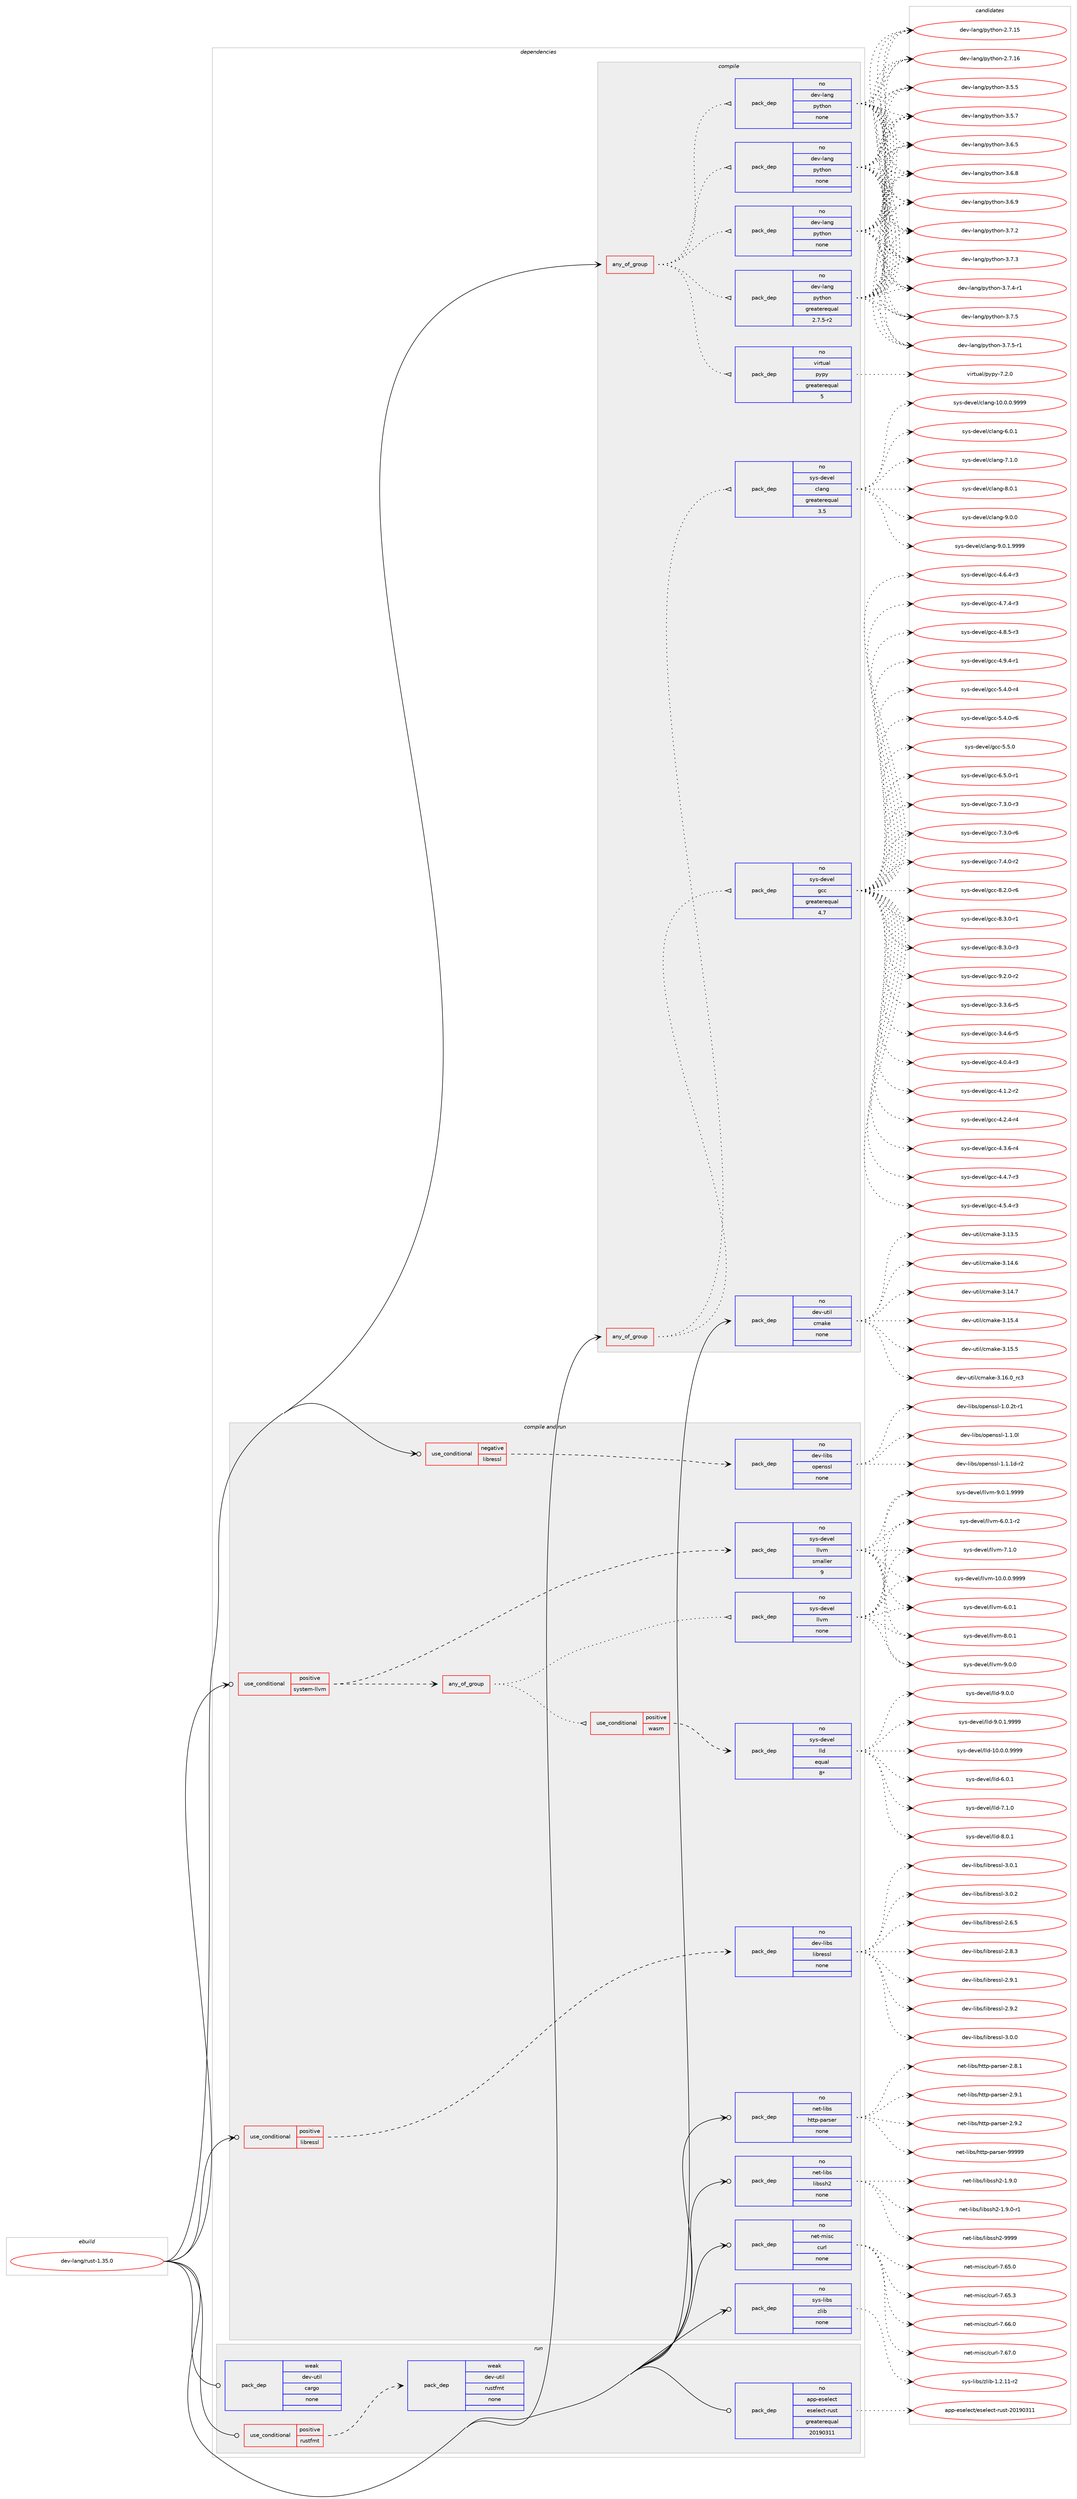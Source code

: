 digraph prolog {

# *************
# Graph options
# *************

newrank=true;
concentrate=true;
compound=true;
graph [rankdir=LR,fontname=Helvetica,fontsize=10,ranksep=1.5];#, ranksep=2.5, nodesep=0.2];
edge  [arrowhead=vee];
node  [fontname=Helvetica,fontsize=10];

# **********
# The ebuild
# **********

subgraph cluster_leftcol {
color=gray;
rank=same;
label=<<i>ebuild</i>>;
id [label="dev-lang/rust-1.35.0", color=red, width=4, href="../dev-lang/rust-1.35.0.svg"];
}

# ****************
# The dependencies
# ****************

subgraph cluster_midcol {
color=gray;
label=<<i>dependencies</i>>;
subgraph cluster_compile {
fillcolor="#eeeeee";
style=filled;
label=<<i>compile</i>>;
subgraph any10946 {
dependency561264 [label=<<TABLE BORDER="0" CELLBORDER="1" CELLSPACING="0" CELLPADDING="4"><TR><TD CELLPADDING="10">any_of_group</TD></TR></TABLE>>, shape=none, color=red];subgraph pack419192 {
dependency561265 [label=<<TABLE BORDER="0" CELLBORDER="1" CELLSPACING="0" CELLPADDING="4" WIDTH="220"><TR><TD ROWSPAN="6" CELLPADDING="30">pack_dep</TD></TR><TR><TD WIDTH="110">no</TD></TR><TR><TD>dev-lang</TD></TR><TR><TD>python</TD></TR><TR><TD>none</TD></TR><TR><TD></TD></TR></TABLE>>, shape=none, color=blue];
}
dependency561264:e -> dependency561265:w [weight=20,style="dotted",arrowhead="oinv"];
subgraph pack419193 {
dependency561266 [label=<<TABLE BORDER="0" CELLBORDER="1" CELLSPACING="0" CELLPADDING="4" WIDTH="220"><TR><TD ROWSPAN="6" CELLPADDING="30">pack_dep</TD></TR><TR><TD WIDTH="110">no</TD></TR><TR><TD>dev-lang</TD></TR><TR><TD>python</TD></TR><TR><TD>none</TD></TR><TR><TD></TD></TR></TABLE>>, shape=none, color=blue];
}
dependency561264:e -> dependency561266:w [weight=20,style="dotted",arrowhead="oinv"];
subgraph pack419194 {
dependency561267 [label=<<TABLE BORDER="0" CELLBORDER="1" CELLSPACING="0" CELLPADDING="4" WIDTH="220"><TR><TD ROWSPAN="6" CELLPADDING="30">pack_dep</TD></TR><TR><TD WIDTH="110">no</TD></TR><TR><TD>dev-lang</TD></TR><TR><TD>python</TD></TR><TR><TD>none</TD></TR><TR><TD></TD></TR></TABLE>>, shape=none, color=blue];
}
dependency561264:e -> dependency561267:w [weight=20,style="dotted",arrowhead="oinv"];
subgraph pack419195 {
dependency561268 [label=<<TABLE BORDER="0" CELLBORDER="1" CELLSPACING="0" CELLPADDING="4" WIDTH="220"><TR><TD ROWSPAN="6" CELLPADDING="30">pack_dep</TD></TR><TR><TD WIDTH="110">no</TD></TR><TR><TD>dev-lang</TD></TR><TR><TD>python</TD></TR><TR><TD>greaterequal</TD></TR><TR><TD>2.7.5-r2</TD></TR></TABLE>>, shape=none, color=blue];
}
dependency561264:e -> dependency561268:w [weight=20,style="dotted",arrowhead="oinv"];
subgraph pack419196 {
dependency561269 [label=<<TABLE BORDER="0" CELLBORDER="1" CELLSPACING="0" CELLPADDING="4" WIDTH="220"><TR><TD ROWSPAN="6" CELLPADDING="30">pack_dep</TD></TR><TR><TD WIDTH="110">no</TD></TR><TR><TD>virtual</TD></TR><TR><TD>pypy</TD></TR><TR><TD>greaterequal</TD></TR><TR><TD>5</TD></TR></TABLE>>, shape=none, color=blue];
}
dependency561264:e -> dependency561269:w [weight=20,style="dotted",arrowhead="oinv"];
}
id:e -> dependency561264:w [weight=20,style="solid",arrowhead="vee"];
subgraph any10947 {
dependency561270 [label=<<TABLE BORDER="0" CELLBORDER="1" CELLSPACING="0" CELLPADDING="4"><TR><TD CELLPADDING="10">any_of_group</TD></TR></TABLE>>, shape=none, color=red];subgraph pack419197 {
dependency561271 [label=<<TABLE BORDER="0" CELLBORDER="1" CELLSPACING="0" CELLPADDING="4" WIDTH="220"><TR><TD ROWSPAN="6" CELLPADDING="30">pack_dep</TD></TR><TR><TD WIDTH="110">no</TD></TR><TR><TD>sys-devel</TD></TR><TR><TD>gcc</TD></TR><TR><TD>greaterequal</TD></TR><TR><TD>4.7</TD></TR></TABLE>>, shape=none, color=blue];
}
dependency561270:e -> dependency561271:w [weight=20,style="dotted",arrowhead="oinv"];
subgraph pack419198 {
dependency561272 [label=<<TABLE BORDER="0" CELLBORDER="1" CELLSPACING="0" CELLPADDING="4" WIDTH="220"><TR><TD ROWSPAN="6" CELLPADDING="30">pack_dep</TD></TR><TR><TD WIDTH="110">no</TD></TR><TR><TD>sys-devel</TD></TR><TR><TD>clang</TD></TR><TR><TD>greaterequal</TD></TR><TR><TD>3.5</TD></TR></TABLE>>, shape=none, color=blue];
}
dependency561270:e -> dependency561272:w [weight=20,style="dotted",arrowhead="oinv"];
}
id:e -> dependency561270:w [weight=20,style="solid",arrowhead="vee"];
subgraph pack419199 {
dependency561273 [label=<<TABLE BORDER="0" CELLBORDER="1" CELLSPACING="0" CELLPADDING="4" WIDTH="220"><TR><TD ROWSPAN="6" CELLPADDING="30">pack_dep</TD></TR><TR><TD WIDTH="110">no</TD></TR><TR><TD>dev-util</TD></TR><TR><TD>cmake</TD></TR><TR><TD>none</TD></TR><TR><TD></TD></TR></TABLE>>, shape=none, color=blue];
}
id:e -> dependency561273:w [weight=20,style="solid",arrowhead="vee"];
}
subgraph cluster_compileandrun {
fillcolor="#eeeeee";
style=filled;
label=<<i>compile and run</i>>;
subgraph cond130769 {
dependency561274 [label=<<TABLE BORDER="0" CELLBORDER="1" CELLSPACING="0" CELLPADDING="4"><TR><TD ROWSPAN="3" CELLPADDING="10">use_conditional</TD></TR><TR><TD>negative</TD></TR><TR><TD>libressl</TD></TR></TABLE>>, shape=none, color=red];
subgraph pack419200 {
dependency561275 [label=<<TABLE BORDER="0" CELLBORDER="1" CELLSPACING="0" CELLPADDING="4" WIDTH="220"><TR><TD ROWSPAN="6" CELLPADDING="30">pack_dep</TD></TR><TR><TD WIDTH="110">no</TD></TR><TR><TD>dev-libs</TD></TR><TR><TD>openssl</TD></TR><TR><TD>none</TD></TR><TR><TD></TD></TR></TABLE>>, shape=none, color=blue];
}
dependency561274:e -> dependency561275:w [weight=20,style="dashed",arrowhead="vee"];
}
id:e -> dependency561274:w [weight=20,style="solid",arrowhead="odotvee"];
subgraph cond130770 {
dependency561276 [label=<<TABLE BORDER="0" CELLBORDER="1" CELLSPACING="0" CELLPADDING="4"><TR><TD ROWSPAN="3" CELLPADDING="10">use_conditional</TD></TR><TR><TD>positive</TD></TR><TR><TD>libressl</TD></TR></TABLE>>, shape=none, color=red];
subgraph pack419201 {
dependency561277 [label=<<TABLE BORDER="0" CELLBORDER="1" CELLSPACING="0" CELLPADDING="4" WIDTH="220"><TR><TD ROWSPAN="6" CELLPADDING="30">pack_dep</TD></TR><TR><TD WIDTH="110">no</TD></TR><TR><TD>dev-libs</TD></TR><TR><TD>libressl</TD></TR><TR><TD>none</TD></TR><TR><TD></TD></TR></TABLE>>, shape=none, color=blue];
}
dependency561276:e -> dependency561277:w [weight=20,style="dashed",arrowhead="vee"];
}
id:e -> dependency561276:w [weight=20,style="solid",arrowhead="odotvee"];
subgraph cond130771 {
dependency561278 [label=<<TABLE BORDER="0" CELLBORDER="1" CELLSPACING="0" CELLPADDING="4"><TR><TD ROWSPAN="3" CELLPADDING="10">use_conditional</TD></TR><TR><TD>positive</TD></TR><TR><TD>system-llvm</TD></TR></TABLE>>, shape=none, color=red];
subgraph any10948 {
dependency561279 [label=<<TABLE BORDER="0" CELLBORDER="1" CELLSPACING="0" CELLPADDING="4"><TR><TD CELLPADDING="10">any_of_group</TD></TR></TABLE>>, shape=none, color=red];subgraph pack419202 {
dependency561280 [label=<<TABLE BORDER="0" CELLBORDER="1" CELLSPACING="0" CELLPADDING="4" WIDTH="220"><TR><TD ROWSPAN="6" CELLPADDING="30">pack_dep</TD></TR><TR><TD WIDTH="110">no</TD></TR><TR><TD>sys-devel</TD></TR><TR><TD>llvm</TD></TR><TR><TD>none</TD></TR><TR><TD></TD></TR></TABLE>>, shape=none, color=blue];
}
dependency561279:e -> dependency561280:w [weight=20,style="dotted",arrowhead="oinv"];
subgraph cond130772 {
dependency561281 [label=<<TABLE BORDER="0" CELLBORDER="1" CELLSPACING="0" CELLPADDING="4"><TR><TD ROWSPAN="3" CELLPADDING="10">use_conditional</TD></TR><TR><TD>positive</TD></TR><TR><TD>wasm</TD></TR></TABLE>>, shape=none, color=red];
subgraph pack419203 {
dependency561282 [label=<<TABLE BORDER="0" CELLBORDER="1" CELLSPACING="0" CELLPADDING="4" WIDTH="220"><TR><TD ROWSPAN="6" CELLPADDING="30">pack_dep</TD></TR><TR><TD WIDTH="110">no</TD></TR><TR><TD>sys-devel</TD></TR><TR><TD>lld</TD></TR><TR><TD>equal</TD></TR><TR><TD>8*</TD></TR></TABLE>>, shape=none, color=blue];
}
dependency561281:e -> dependency561282:w [weight=20,style="dashed",arrowhead="vee"];
}
dependency561279:e -> dependency561281:w [weight=20,style="dotted",arrowhead="oinv"];
}
dependency561278:e -> dependency561279:w [weight=20,style="dashed",arrowhead="vee"];
subgraph pack419204 {
dependency561283 [label=<<TABLE BORDER="0" CELLBORDER="1" CELLSPACING="0" CELLPADDING="4" WIDTH="220"><TR><TD ROWSPAN="6" CELLPADDING="30">pack_dep</TD></TR><TR><TD WIDTH="110">no</TD></TR><TR><TD>sys-devel</TD></TR><TR><TD>llvm</TD></TR><TR><TD>smaller</TD></TR><TR><TD>9</TD></TR></TABLE>>, shape=none, color=blue];
}
dependency561278:e -> dependency561283:w [weight=20,style="dashed",arrowhead="vee"];
}
id:e -> dependency561278:w [weight=20,style="solid",arrowhead="odotvee"];
subgraph pack419205 {
dependency561284 [label=<<TABLE BORDER="0" CELLBORDER="1" CELLSPACING="0" CELLPADDING="4" WIDTH="220"><TR><TD ROWSPAN="6" CELLPADDING="30">pack_dep</TD></TR><TR><TD WIDTH="110">no</TD></TR><TR><TD>net-libs</TD></TR><TR><TD>http-parser</TD></TR><TR><TD>none</TD></TR><TR><TD></TD></TR></TABLE>>, shape=none, color=blue];
}
id:e -> dependency561284:w [weight=20,style="solid",arrowhead="odotvee"];
subgraph pack419206 {
dependency561285 [label=<<TABLE BORDER="0" CELLBORDER="1" CELLSPACING="0" CELLPADDING="4" WIDTH="220"><TR><TD ROWSPAN="6" CELLPADDING="30">pack_dep</TD></TR><TR><TD WIDTH="110">no</TD></TR><TR><TD>net-libs</TD></TR><TR><TD>libssh2</TD></TR><TR><TD>none</TD></TR><TR><TD></TD></TR></TABLE>>, shape=none, color=blue];
}
id:e -> dependency561285:w [weight=20,style="solid",arrowhead="odotvee"];
subgraph pack419207 {
dependency561286 [label=<<TABLE BORDER="0" CELLBORDER="1" CELLSPACING="0" CELLPADDING="4" WIDTH="220"><TR><TD ROWSPAN="6" CELLPADDING="30">pack_dep</TD></TR><TR><TD WIDTH="110">no</TD></TR><TR><TD>net-misc</TD></TR><TR><TD>curl</TD></TR><TR><TD>none</TD></TR><TR><TD></TD></TR></TABLE>>, shape=none, color=blue];
}
id:e -> dependency561286:w [weight=20,style="solid",arrowhead="odotvee"];
subgraph pack419208 {
dependency561287 [label=<<TABLE BORDER="0" CELLBORDER="1" CELLSPACING="0" CELLPADDING="4" WIDTH="220"><TR><TD ROWSPAN="6" CELLPADDING="30">pack_dep</TD></TR><TR><TD WIDTH="110">no</TD></TR><TR><TD>sys-libs</TD></TR><TR><TD>zlib</TD></TR><TR><TD>none</TD></TR><TR><TD></TD></TR></TABLE>>, shape=none, color=blue];
}
id:e -> dependency561287:w [weight=20,style="solid",arrowhead="odotvee"];
}
subgraph cluster_run {
fillcolor="#eeeeee";
style=filled;
label=<<i>run</i>>;
subgraph cond130773 {
dependency561288 [label=<<TABLE BORDER="0" CELLBORDER="1" CELLSPACING="0" CELLPADDING="4"><TR><TD ROWSPAN="3" CELLPADDING="10">use_conditional</TD></TR><TR><TD>positive</TD></TR><TR><TD>rustfmt</TD></TR></TABLE>>, shape=none, color=red];
subgraph pack419209 {
dependency561289 [label=<<TABLE BORDER="0" CELLBORDER="1" CELLSPACING="0" CELLPADDING="4" WIDTH="220"><TR><TD ROWSPAN="6" CELLPADDING="30">pack_dep</TD></TR><TR><TD WIDTH="110">weak</TD></TR><TR><TD>dev-util</TD></TR><TR><TD>rustfmt</TD></TR><TR><TD>none</TD></TR><TR><TD></TD></TR></TABLE>>, shape=none, color=blue];
}
dependency561288:e -> dependency561289:w [weight=20,style="dashed",arrowhead="vee"];
}
id:e -> dependency561288:w [weight=20,style="solid",arrowhead="odot"];
subgraph pack419210 {
dependency561290 [label=<<TABLE BORDER="0" CELLBORDER="1" CELLSPACING="0" CELLPADDING="4" WIDTH="220"><TR><TD ROWSPAN="6" CELLPADDING="30">pack_dep</TD></TR><TR><TD WIDTH="110">no</TD></TR><TR><TD>app-eselect</TD></TR><TR><TD>eselect-rust</TD></TR><TR><TD>greaterequal</TD></TR><TR><TD>20190311</TD></TR></TABLE>>, shape=none, color=blue];
}
id:e -> dependency561290:w [weight=20,style="solid",arrowhead="odot"];
subgraph pack419211 {
dependency561291 [label=<<TABLE BORDER="0" CELLBORDER="1" CELLSPACING="0" CELLPADDING="4" WIDTH="220"><TR><TD ROWSPAN="6" CELLPADDING="30">pack_dep</TD></TR><TR><TD WIDTH="110">weak</TD></TR><TR><TD>dev-util</TD></TR><TR><TD>cargo</TD></TR><TR><TD>none</TD></TR><TR><TD></TD></TR></TABLE>>, shape=none, color=blue];
}
id:e -> dependency561291:w [weight=20,style="solid",arrowhead="odot"];
}
}

# **************
# The candidates
# **************

subgraph cluster_choices {
rank=same;
color=gray;
label=<<i>candidates</i>>;

subgraph choice419192 {
color=black;
nodesep=1;
choice10010111845108971101034711212111610411111045504655464953 [label="dev-lang/python-2.7.15", color=red, width=4,href="../dev-lang/python-2.7.15.svg"];
choice10010111845108971101034711212111610411111045504655464954 [label="dev-lang/python-2.7.16", color=red, width=4,href="../dev-lang/python-2.7.16.svg"];
choice100101118451089711010347112121116104111110455146534653 [label="dev-lang/python-3.5.5", color=red, width=4,href="../dev-lang/python-3.5.5.svg"];
choice100101118451089711010347112121116104111110455146534655 [label="dev-lang/python-3.5.7", color=red, width=4,href="../dev-lang/python-3.5.7.svg"];
choice100101118451089711010347112121116104111110455146544653 [label="dev-lang/python-3.6.5", color=red, width=4,href="../dev-lang/python-3.6.5.svg"];
choice100101118451089711010347112121116104111110455146544656 [label="dev-lang/python-3.6.8", color=red, width=4,href="../dev-lang/python-3.6.8.svg"];
choice100101118451089711010347112121116104111110455146544657 [label="dev-lang/python-3.6.9", color=red, width=4,href="../dev-lang/python-3.6.9.svg"];
choice100101118451089711010347112121116104111110455146554650 [label="dev-lang/python-3.7.2", color=red, width=4,href="../dev-lang/python-3.7.2.svg"];
choice100101118451089711010347112121116104111110455146554651 [label="dev-lang/python-3.7.3", color=red, width=4,href="../dev-lang/python-3.7.3.svg"];
choice1001011184510897110103471121211161041111104551465546524511449 [label="dev-lang/python-3.7.4-r1", color=red, width=4,href="../dev-lang/python-3.7.4-r1.svg"];
choice100101118451089711010347112121116104111110455146554653 [label="dev-lang/python-3.7.5", color=red, width=4,href="../dev-lang/python-3.7.5.svg"];
choice1001011184510897110103471121211161041111104551465546534511449 [label="dev-lang/python-3.7.5-r1", color=red, width=4,href="../dev-lang/python-3.7.5-r1.svg"];
dependency561265:e -> choice10010111845108971101034711212111610411111045504655464953:w [style=dotted,weight="100"];
dependency561265:e -> choice10010111845108971101034711212111610411111045504655464954:w [style=dotted,weight="100"];
dependency561265:e -> choice100101118451089711010347112121116104111110455146534653:w [style=dotted,weight="100"];
dependency561265:e -> choice100101118451089711010347112121116104111110455146534655:w [style=dotted,weight="100"];
dependency561265:e -> choice100101118451089711010347112121116104111110455146544653:w [style=dotted,weight="100"];
dependency561265:e -> choice100101118451089711010347112121116104111110455146544656:w [style=dotted,weight="100"];
dependency561265:e -> choice100101118451089711010347112121116104111110455146544657:w [style=dotted,weight="100"];
dependency561265:e -> choice100101118451089711010347112121116104111110455146554650:w [style=dotted,weight="100"];
dependency561265:e -> choice100101118451089711010347112121116104111110455146554651:w [style=dotted,weight="100"];
dependency561265:e -> choice1001011184510897110103471121211161041111104551465546524511449:w [style=dotted,weight="100"];
dependency561265:e -> choice100101118451089711010347112121116104111110455146554653:w [style=dotted,weight="100"];
dependency561265:e -> choice1001011184510897110103471121211161041111104551465546534511449:w [style=dotted,weight="100"];
}
subgraph choice419193 {
color=black;
nodesep=1;
choice10010111845108971101034711212111610411111045504655464953 [label="dev-lang/python-2.7.15", color=red, width=4,href="../dev-lang/python-2.7.15.svg"];
choice10010111845108971101034711212111610411111045504655464954 [label="dev-lang/python-2.7.16", color=red, width=4,href="../dev-lang/python-2.7.16.svg"];
choice100101118451089711010347112121116104111110455146534653 [label="dev-lang/python-3.5.5", color=red, width=4,href="../dev-lang/python-3.5.5.svg"];
choice100101118451089711010347112121116104111110455146534655 [label="dev-lang/python-3.5.7", color=red, width=4,href="../dev-lang/python-3.5.7.svg"];
choice100101118451089711010347112121116104111110455146544653 [label="dev-lang/python-3.6.5", color=red, width=4,href="../dev-lang/python-3.6.5.svg"];
choice100101118451089711010347112121116104111110455146544656 [label="dev-lang/python-3.6.8", color=red, width=4,href="../dev-lang/python-3.6.8.svg"];
choice100101118451089711010347112121116104111110455146544657 [label="dev-lang/python-3.6.9", color=red, width=4,href="../dev-lang/python-3.6.9.svg"];
choice100101118451089711010347112121116104111110455146554650 [label="dev-lang/python-3.7.2", color=red, width=4,href="../dev-lang/python-3.7.2.svg"];
choice100101118451089711010347112121116104111110455146554651 [label="dev-lang/python-3.7.3", color=red, width=4,href="../dev-lang/python-3.7.3.svg"];
choice1001011184510897110103471121211161041111104551465546524511449 [label="dev-lang/python-3.7.4-r1", color=red, width=4,href="../dev-lang/python-3.7.4-r1.svg"];
choice100101118451089711010347112121116104111110455146554653 [label="dev-lang/python-3.7.5", color=red, width=4,href="../dev-lang/python-3.7.5.svg"];
choice1001011184510897110103471121211161041111104551465546534511449 [label="dev-lang/python-3.7.5-r1", color=red, width=4,href="../dev-lang/python-3.7.5-r1.svg"];
dependency561266:e -> choice10010111845108971101034711212111610411111045504655464953:w [style=dotted,weight="100"];
dependency561266:e -> choice10010111845108971101034711212111610411111045504655464954:w [style=dotted,weight="100"];
dependency561266:e -> choice100101118451089711010347112121116104111110455146534653:w [style=dotted,weight="100"];
dependency561266:e -> choice100101118451089711010347112121116104111110455146534655:w [style=dotted,weight="100"];
dependency561266:e -> choice100101118451089711010347112121116104111110455146544653:w [style=dotted,weight="100"];
dependency561266:e -> choice100101118451089711010347112121116104111110455146544656:w [style=dotted,weight="100"];
dependency561266:e -> choice100101118451089711010347112121116104111110455146544657:w [style=dotted,weight="100"];
dependency561266:e -> choice100101118451089711010347112121116104111110455146554650:w [style=dotted,weight="100"];
dependency561266:e -> choice100101118451089711010347112121116104111110455146554651:w [style=dotted,weight="100"];
dependency561266:e -> choice1001011184510897110103471121211161041111104551465546524511449:w [style=dotted,weight="100"];
dependency561266:e -> choice100101118451089711010347112121116104111110455146554653:w [style=dotted,weight="100"];
dependency561266:e -> choice1001011184510897110103471121211161041111104551465546534511449:w [style=dotted,weight="100"];
}
subgraph choice419194 {
color=black;
nodesep=1;
choice10010111845108971101034711212111610411111045504655464953 [label="dev-lang/python-2.7.15", color=red, width=4,href="../dev-lang/python-2.7.15.svg"];
choice10010111845108971101034711212111610411111045504655464954 [label="dev-lang/python-2.7.16", color=red, width=4,href="../dev-lang/python-2.7.16.svg"];
choice100101118451089711010347112121116104111110455146534653 [label="dev-lang/python-3.5.5", color=red, width=4,href="../dev-lang/python-3.5.5.svg"];
choice100101118451089711010347112121116104111110455146534655 [label="dev-lang/python-3.5.7", color=red, width=4,href="../dev-lang/python-3.5.7.svg"];
choice100101118451089711010347112121116104111110455146544653 [label="dev-lang/python-3.6.5", color=red, width=4,href="../dev-lang/python-3.6.5.svg"];
choice100101118451089711010347112121116104111110455146544656 [label="dev-lang/python-3.6.8", color=red, width=4,href="../dev-lang/python-3.6.8.svg"];
choice100101118451089711010347112121116104111110455146544657 [label="dev-lang/python-3.6.9", color=red, width=4,href="../dev-lang/python-3.6.9.svg"];
choice100101118451089711010347112121116104111110455146554650 [label="dev-lang/python-3.7.2", color=red, width=4,href="../dev-lang/python-3.7.2.svg"];
choice100101118451089711010347112121116104111110455146554651 [label="dev-lang/python-3.7.3", color=red, width=4,href="../dev-lang/python-3.7.3.svg"];
choice1001011184510897110103471121211161041111104551465546524511449 [label="dev-lang/python-3.7.4-r1", color=red, width=4,href="../dev-lang/python-3.7.4-r1.svg"];
choice100101118451089711010347112121116104111110455146554653 [label="dev-lang/python-3.7.5", color=red, width=4,href="../dev-lang/python-3.7.5.svg"];
choice1001011184510897110103471121211161041111104551465546534511449 [label="dev-lang/python-3.7.5-r1", color=red, width=4,href="../dev-lang/python-3.7.5-r1.svg"];
dependency561267:e -> choice10010111845108971101034711212111610411111045504655464953:w [style=dotted,weight="100"];
dependency561267:e -> choice10010111845108971101034711212111610411111045504655464954:w [style=dotted,weight="100"];
dependency561267:e -> choice100101118451089711010347112121116104111110455146534653:w [style=dotted,weight="100"];
dependency561267:e -> choice100101118451089711010347112121116104111110455146534655:w [style=dotted,weight="100"];
dependency561267:e -> choice100101118451089711010347112121116104111110455146544653:w [style=dotted,weight="100"];
dependency561267:e -> choice100101118451089711010347112121116104111110455146544656:w [style=dotted,weight="100"];
dependency561267:e -> choice100101118451089711010347112121116104111110455146544657:w [style=dotted,weight="100"];
dependency561267:e -> choice100101118451089711010347112121116104111110455146554650:w [style=dotted,weight="100"];
dependency561267:e -> choice100101118451089711010347112121116104111110455146554651:w [style=dotted,weight="100"];
dependency561267:e -> choice1001011184510897110103471121211161041111104551465546524511449:w [style=dotted,weight="100"];
dependency561267:e -> choice100101118451089711010347112121116104111110455146554653:w [style=dotted,weight="100"];
dependency561267:e -> choice1001011184510897110103471121211161041111104551465546534511449:w [style=dotted,weight="100"];
}
subgraph choice419195 {
color=black;
nodesep=1;
choice10010111845108971101034711212111610411111045504655464953 [label="dev-lang/python-2.7.15", color=red, width=4,href="../dev-lang/python-2.7.15.svg"];
choice10010111845108971101034711212111610411111045504655464954 [label="dev-lang/python-2.7.16", color=red, width=4,href="../dev-lang/python-2.7.16.svg"];
choice100101118451089711010347112121116104111110455146534653 [label="dev-lang/python-3.5.5", color=red, width=4,href="../dev-lang/python-3.5.5.svg"];
choice100101118451089711010347112121116104111110455146534655 [label="dev-lang/python-3.5.7", color=red, width=4,href="../dev-lang/python-3.5.7.svg"];
choice100101118451089711010347112121116104111110455146544653 [label="dev-lang/python-3.6.5", color=red, width=4,href="../dev-lang/python-3.6.5.svg"];
choice100101118451089711010347112121116104111110455146544656 [label="dev-lang/python-3.6.8", color=red, width=4,href="../dev-lang/python-3.6.8.svg"];
choice100101118451089711010347112121116104111110455146544657 [label="dev-lang/python-3.6.9", color=red, width=4,href="../dev-lang/python-3.6.9.svg"];
choice100101118451089711010347112121116104111110455146554650 [label="dev-lang/python-3.7.2", color=red, width=4,href="../dev-lang/python-3.7.2.svg"];
choice100101118451089711010347112121116104111110455146554651 [label="dev-lang/python-3.7.3", color=red, width=4,href="../dev-lang/python-3.7.3.svg"];
choice1001011184510897110103471121211161041111104551465546524511449 [label="dev-lang/python-3.7.4-r1", color=red, width=4,href="../dev-lang/python-3.7.4-r1.svg"];
choice100101118451089711010347112121116104111110455146554653 [label="dev-lang/python-3.7.5", color=red, width=4,href="../dev-lang/python-3.7.5.svg"];
choice1001011184510897110103471121211161041111104551465546534511449 [label="dev-lang/python-3.7.5-r1", color=red, width=4,href="../dev-lang/python-3.7.5-r1.svg"];
dependency561268:e -> choice10010111845108971101034711212111610411111045504655464953:w [style=dotted,weight="100"];
dependency561268:e -> choice10010111845108971101034711212111610411111045504655464954:w [style=dotted,weight="100"];
dependency561268:e -> choice100101118451089711010347112121116104111110455146534653:w [style=dotted,weight="100"];
dependency561268:e -> choice100101118451089711010347112121116104111110455146534655:w [style=dotted,weight="100"];
dependency561268:e -> choice100101118451089711010347112121116104111110455146544653:w [style=dotted,weight="100"];
dependency561268:e -> choice100101118451089711010347112121116104111110455146544656:w [style=dotted,weight="100"];
dependency561268:e -> choice100101118451089711010347112121116104111110455146544657:w [style=dotted,weight="100"];
dependency561268:e -> choice100101118451089711010347112121116104111110455146554650:w [style=dotted,weight="100"];
dependency561268:e -> choice100101118451089711010347112121116104111110455146554651:w [style=dotted,weight="100"];
dependency561268:e -> choice1001011184510897110103471121211161041111104551465546524511449:w [style=dotted,weight="100"];
dependency561268:e -> choice100101118451089711010347112121116104111110455146554653:w [style=dotted,weight="100"];
dependency561268:e -> choice1001011184510897110103471121211161041111104551465546534511449:w [style=dotted,weight="100"];
}
subgraph choice419196 {
color=black;
nodesep=1;
choice1181051141161179710847112121112121455546504648 [label="virtual/pypy-7.2.0", color=red, width=4,href="../virtual/pypy-7.2.0.svg"];
dependency561269:e -> choice1181051141161179710847112121112121455546504648:w [style=dotted,weight="100"];
}
subgraph choice419197 {
color=black;
nodesep=1;
choice115121115451001011181011084710399994551465146544511453 [label="sys-devel/gcc-3.3.6-r5", color=red, width=4,href="../sys-devel/gcc-3.3.6-r5.svg"];
choice115121115451001011181011084710399994551465246544511453 [label="sys-devel/gcc-3.4.6-r5", color=red, width=4,href="../sys-devel/gcc-3.4.6-r5.svg"];
choice115121115451001011181011084710399994552464846524511451 [label="sys-devel/gcc-4.0.4-r3", color=red, width=4,href="../sys-devel/gcc-4.0.4-r3.svg"];
choice115121115451001011181011084710399994552464946504511450 [label="sys-devel/gcc-4.1.2-r2", color=red, width=4,href="../sys-devel/gcc-4.1.2-r2.svg"];
choice115121115451001011181011084710399994552465046524511452 [label="sys-devel/gcc-4.2.4-r4", color=red, width=4,href="../sys-devel/gcc-4.2.4-r4.svg"];
choice115121115451001011181011084710399994552465146544511452 [label="sys-devel/gcc-4.3.6-r4", color=red, width=4,href="../sys-devel/gcc-4.3.6-r4.svg"];
choice115121115451001011181011084710399994552465246554511451 [label="sys-devel/gcc-4.4.7-r3", color=red, width=4,href="../sys-devel/gcc-4.4.7-r3.svg"];
choice115121115451001011181011084710399994552465346524511451 [label="sys-devel/gcc-4.5.4-r3", color=red, width=4,href="../sys-devel/gcc-4.5.4-r3.svg"];
choice115121115451001011181011084710399994552465446524511451 [label="sys-devel/gcc-4.6.4-r3", color=red, width=4,href="../sys-devel/gcc-4.6.4-r3.svg"];
choice115121115451001011181011084710399994552465546524511451 [label="sys-devel/gcc-4.7.4-r3", color=red, width=4,href="../sys-devel/gcc-4.7.4-r3.svg"];
choice115121115451001011181011084710399994552465646534511451 [label="sys-devel/gcc-4.8.5-r3", color=red, width=4,href="../sys-devel/gcc-4.8.5-r3.svg"];
choice115121115451001011181011084710399994552465746524511449 [label="sys-devel/gcc-4.9.4-r1", color=red, width=4,href="../sys-devel/gcc-4.9.4-r1.svg"];
choice115121115451001011181011084710399994553465246484511452 [label="sys-devel/gcc-5.4.0-r4", color=red, width=4,href="../sys-devel/gcc-5.4.0-r4.svg"];
choice115121115451001011181011084710399994553465246484511454 [label="sys-devel/gcc-5.4.0-r6", color=red, width=4,href="../sys-devel/gcc-5.4.0-r6.svg"];
choice11512111545100101118101108471039999455346534648 [label="sys-devel/gcc-5.5.0", color=red, width=4,href="../sys-devel/gcc-5.5.0.svg"];
choice115121115451001011181011084710399994554465346484511449 [label="sys-devel/gcc-6.5.0-r1", color=red, width=4,href="../sys-devel/gcc-6.5.0-r1.svg"];
choice115121115451001011181011084710399994555465146484511451 [label="sys-devel/gcc-7.3.0-r3", color=red, width=4,href="../sys-devel/gcc-7.3.0-r3.svg"];
choice115121115451001011181011084710399994555465146484511454 [label="sys-devel/gcc-7.3.0-r6", color=red, width=4,href="../sys-devel/gcc-7.3.0-r6.svg"];
choice115121115451001011181011084710399994555465246484511450 [label="sys-devel/gcc-7.4.0-r2", color=red, width=4,href="../sys-devel/gcc-7.4.0-r2.svg"];
choice115121115451001011181011084710399994556465046484511454 [label="sys-devel/gcc-8.2.0-r6", color=red, width=4,href="../sys-devel/gcc-8.2.0-r6.svg"];
choice115121115451001011181011084710399994556465146484511449 [label="sys-devel/gcc-8.3.0-r1", color=red, width=4,href="../sys-devel/gcc-8.3.0-r1.svg"];
choice115121115451001011181011084710399994556465146484511451 [label="sys-devel/gcc-8.3.0-r3", color=red, width=4,href="../sys-devel/gcc-8.3.0-r3.svg"];
choice115121115451001011181011084710399994557465046484511450 [label="sys-devel/gcc-9.2.0-r2", color=red, width=4,href="../sys-devel/gcc-9.2.0-r2.svg"];
dependency561271:e -> choice115121115451001011181011084710399994551465146544511453:w [style=dotted,weight="100"];
dependency561271:e -> choice115121115451001011181011084710399994551465246544511453:w [style=dotted,weight="100"];
dependency561271:e -> choice115121115451001011181011084710399994552464846524511451:w [style=dotted,weight="100"];
dependency561271:e -> choice115121115451001011181011084710399994552464946504511450:w [style=dotted,weight="100"];
dependency561271:e -> choice115121115451001011181011084710399994552465046524511452:w [style=dotted,weight="100"];
dependency561271:e -> choice115121115451001011181011084710399994552465146544511452:w [style=dotted,weight="100"];
dependency561271:e -> choice115121115451001011181011084710399994552465246554511451:w [style=dotted,weight="100"];
dependency561271:e -> choice115121115451001011181011084710399994552465346524511451:w [style=dotted,weight="100"];
dependency561271:e -> choice115121115451001011181011084710399994552465446524511451:w [style=dotted,weight="100"];
dependency561271:e -> choice115121115451001011181011084710399994552465546524511451:w [style=dotted,weight="100"];
dependency561271:e -> choice115121115451001011181011084710399994552465646534511451:w [style=dotted,weight="100"];
dependency561271:e -> choice115121115451001011181011084710399994552465746524511449:w [style=dotted,weight="100"];
dependency561271:e -> choice115121115451001011181011084710399994553465246484511452:w [style=dotted,weight="100"];
dependency561271:e -> choice115121115451001011181011084710399994553465246484511454:w [style=dotted,weight="100"];
dependency561271:e -> choice11512111545100101118101108471039999455346534648:w [style=dotted,weight="100"];
dependency561271:e -> choice115121115451001011181011084710399994554465346484511449:w [style=dotted,weight="100"];
dependency561271:e -> choice115121115451001011181011084710399994555465146484511451:w [style=dotted,weight="100"];
dependency561271:e -> choice115121115451001011181011084710399994555465146484511454:w [style=dotted,weight="100"];
dependency561271:e -> choice115121115451001011181011084710399994555465246484511450:w [style=dotted,weight="100"];
dependency561271:e -> choice115121115451001011181011084710399994556465046484511454:w [style=dotted,weight="100"];
dependency561271:e -> choice115121115451001011181011084710399994556465146484511449:w [style=dotted,weight="100"];
dependency561271:e -> choice115121115451001011181011084710399994556465146484511451:w [style=dotted,weight="100"];
dependency561271:e -> choice115121115451001011181011084710399994557465046484511450:w [style=dotted,weight="100"];
}
subgraph choice419198 {
color=black;
nodesep=1;
choice11512111545100101118101108479910897110103454948464846484657575757 [label="sys-devel/clang-10.0.0.9999", color=red, width=4,href="../sys-devel/clang-10.0.0.9999.svg"];
choice11512111545100101118101108479910897110103455446484649 [label="sys-devel/clang-6.0.1", color=red, width=4,href="../sys-devel/clang-6.0.1.svg"];
choice11512111545100101118101108479910897110103455546494648 [label="sys-devel/clang-7.1.0", color=red, width=4,href="../sys-devel/clang-7.1.0.svg"];
choice11512111545100101118101108479910897110103455646484649 [label="sys-devel/clang-8.0.1", color=red, width=4,href="../sys-devel/clang-8.0.1.svg"];
choice11512111545100101118101108479910897110103455746484648 [label="sys-devel/clang-9.0.0", color=red, width=4,href="../sys-devel/clang-9.0.0.svg"];
choice115121115451001011181011084799108971101034557464846494657575757 [label="sys-devel/clang-9.0.1.9999", color=red, width=4,href="../sys-devel/clang-9.0.1.9999.svg"];
dependency561272:e -> choice11512111545100101118101108479910897110103454948464846484657575757:w [style=dotted,weight="100"];
dependency561272:e -> choice11512111545100101118101108479910897110103455446484649:w [style=dotted,weight="100"];
dependency561272:e -> choice11512111545100101118101108479910897110103455546494648:w [style=dotted,weight="100"];
dependency561272:e -> choice11512111545100101118101108479910897110103455646484649:w [style=dotted,weight="100"];
dependency561272:e -> choice11512111545100101118101108479910897110103455746484648:w [style=dotted,weight="100"];
dependency561272:e -> choice115121115451001011181011084799108971101034557464846494657575757:w [style=dotted,weight="100"];
}
subgraph choice419199 {
color=black;
nodesep=1;
choice1001011184511711610510847991099710710145514649514653 [label="dev-util/cmake-3.13.5", color=red, width=4,href="../dev-util/cmake-3.13.5.svg"];
choice1001011184511711610510847991099710710145514649524654 [label="dev-util/cmake-3.14.6", color=red, width=4,href="../dev-util/cmake-3.14.6.svg"];
choice1001011184511711610510847991099710710145514649524655 [label="dev-util/cmake-3.14.7", color=red, width=4,href="../dev-util/cmake-3.14.7.svg"];
choice1001011184511711610510847991099710710145514649534652 [label="dev-util/cmake-3.15.4", color=red, width=4,href="../dev-util/cmake-3.15.4.svg"];
choice1001011184511711610510847991099710710145514649534653 [label="dev-util/cmake-3.15.5", color=red, width=4,href="../dev-util/cmake-3.15.5.svg"];
choice1001011184511711610510847991099710710145514649544648951149951 [label="dev-util/cmake-3.16.0_rc3", color=red, width=4,href="../dev-util/cmake-3.16.0_rc3.svg"];
dependency561273:e -> choice1001011184511711610510847991099710710145514649514653:w [style=dotted,weight="100"];
dependency561273:e -> choice1001011184511711610510847991099710710145514649524654:w [style=dotted,weight="100"];
dependency561273:e -> choice1001011184511711610510847991099710710145514649524655:w [style=dotted,weight="100"];
dependency561273:e -> choice1001011184511711610510847991099710710145514649534652:w [style=dotted,weight="100"];
dependency561273:e -> choice1001011184511711610510847991099710710145514649534653:w [style=dotted,weight="100"];
dependency561273:e -> choice1001011184511711610510847991099710710145514649544648951149951:w [style=dotted,weight="100"];
}
subgraph choice419200 {
color=black;
nodesep=1;
choice1001011184510810598115471111121011101151151084549464846501164511449 [label="dev-libs/openssl-1.0.2t-r1", color=red, width=4,href="../dev-libs/openssl-1.0.2t-r1.svg"];
choice100101118451081059811547111112101110115115108454946494648108 [label="dev-libs/openssl-1.1.0l", color=red, width=4,href="../dev-libs/openssl-1.1.0l.svg"];
choice1001011184510810598115471111121011101151151084549464946491004511450 [label="dev-libs/openssl-1.1.1d-r2", color=red, width=4,href="../dev-libs/openssl-1.1.1d-r2.svg"];
dependency561275:e -> choice1001011184510810598115471111121011101151151084549464846501164511449:w [style=dotted,weight="100"];
dependency561275:e -> choice100101118451081059811547111112101110115115108454946494648108:w [style=dotted,weight="100"];
dependency561275:e -> choice1001011184510810598115471111121011101151151084549464946491004511450:w [style=dotted,weight="100"];
}
subgraph choice419201 {
color=black;
nodesep=1;
choice10010111845108105981154710810598114101115115108455046544653 [label="dev-libs/libressl-2.6.5", color=red, width=4,href="../dev-libs/libressl-2.6.5.svg"];
choice10010111845108105981154710810598114101115115108455046564651 [label="dev-libs/libressl-2.8.3", color=red, width=4,href="../dev-libs/libressl-2.8.3.svg"];
choice10010111845108105981154710810598114101115115108455046574649 [label="dev-libs/libressl-2.9.1", color=red, width=4,href="../dev-libs/libressl-2.9.1.svg"];
choice10010111845108105981154710810598114101115115108455046574650 [label="dev-libs/libressl-2.9.2", color=red, width=4,href="../dev-libs/libressl-2.9.2.svg"];
choice10010111845108105981154710810598114101115115108455146484648 [label="dev-libs/libressl-3.0.0", color=red, width=4,href="../dev-libs/libressl-3.0.0.svg"];
choice10010111845108105981154710810598114101115115108455146484649 [label="dev-libs/libressl-3.0.1", color=red, width=4,href="../dev-libs/libressl-3.0.1.svg"];
choice10010111845108105981154710810598114101115115108455146484650 [label="dev-libs/libressl-3.0.2", color=red, width=4,href="../dev-libs/libressl-3.0.2.svg"];
dependency561277:e -> choice10010111845108105981154710810598114101115115108455046544653:w [style=dotted,weight="100"];
dependency561277:e -> choice10010111845108105981154710810598114101115115108455046564651:w [style=dotted,weight="100"];
dependency561277:e -> choice10010111845108105981154710810598114101115115108455046574649:w [style=dotted,weight="100"];
dependency561277:e -> choice10010111845108105981154710810598114101115115108455046574650:w [style=dotted,weight="100"];
dependency561277:e -> choice10010111845108105981154710810598114101115115108455146484648:w [style=dotted,weight="100"];
dependency561277:e -> choice10010111845108105981154710810598114101115115108455146484649:w [style=dotted,weight="100"];
dependency561277:e -> choice10010111845108105981154710810598114101115115108455146484650:w [style=dotted,weight="100"];
}
subgraph choice419202 {
color=black;
nodesep=1;
choice1151211154510010111810110847108108118109454948464846484657575757 [label="sys-devel/llvm-10.0.0.9999", color=red, width=4,href="../sys-devel/llvm-10.0.0.9999.svg"];
choice1151211154510010111810110847108108118109455446484649 [label="sys-devel/llvm-6.0.1", color=red, width=4,href="../sys-devel/llvm-6.0.1.svg"];
choice11512111545100101118101108471081081181094554464846494511450 [label="sys-devel/llvm-6.0.1-r2", color=red, width=4,href="../sys-devel/llvm-6.0.1-r2.svg"];
choice1151211154510010111810110847108108118109455546494648 [label="sys-devel/llvm-7.1.0", color=red, width=4,href="../sys-devel/llvm-7.1.0.svg"];
choice1151211154510010111810110847108108118109455646484649 [label="sys-devel/llvm-8.0.1", color=red, width=4,href="../sys-devel/llvm-8.0.1.svg"];
choice1151211154510010111810110847108108118109455746484648 [label="sys-devel/llvm-9.0.0", color=red, width=4,href="../sys-devel/llvm-9.0.0.svg"];
choice11512111545100101118101108471081081181094557464846494657575757 [label="sys-devel/llvm-9.0.1.9999", color=red, width=4,href="../sys-devel/llvm-9.0.1.9999.svg"];
dependency561280:e -> choice1151211154510010111810110847108108118109454948464846484657575757:w [style=dotted,weight="100"];
dependency561280:e -> choice1151211154510010111810110847108108118109455446484649:w [style=dotted,weight="100"];
dependency561280:e -> choice11512111545100101118101108471081081181094554464846494511450:w [style=dotted,weight="100"];
dependency561280:e -> choice1151211154510010111810110847108108118109455546494648:w [style=dotted,weight="100"];
dependency561280:e -> choice1151211154510010111810110847108108118109455646484649:w [style=dotted,weight="100"];
dependency561280:e -> choice1151211154510010111810110847108108118109455746484648:w [style=dotted,weight="100"];
dependency561280:e -> choice11512111545100101118101108471081081181094557464846494657575757:w [style=dotted,weight="100"];
}
subgraph choice419203 {
color=black;
nodesep=1;
choice1151211154510010111810110847108108100454948464846484657575757 [label="sys-devel/lld-10.0.0.9999", color=red, width=4,href="../sys-devel/lld-10.0.0.9999.svg"];
choice1151211154510010111810110847108108100455446484649 [label="sys-devel/lld-6.0.1", color=red, width=4,href="../sys-devel/lld-6.0.1.svg"];
choice1151211154510010111810110847108108100455546494648 [label="sys-devel/lld-7.1.0", color=red, width=4,href="../sys-devel/lld-7.1.0.svg"];
choice1151211154510010111810110847108108100455646484649 [label="sys-devel/lld-8.0.1", color=red, width=4,href="../sys-devel/lld-8.0.1.svg"];
choice1151211154510010111810110847108108100455746484648 [label="sys-devel/lld-9.0.0", color=red, width=4,href="../sys-devel/lld-9.0.0.svg"];
choice11512111545100101118101108471081081004557464846494657575757 [label="sys-devel/lld-9.0.1.9999", color=red, width=4,href="../sys-devel/lld-9.0.1.9999.svg"];
dependency561282:e -> choice1151211154510010111810110847108108100454948464846484657575757:w [style=dotted,weight="100"];
dependency561282:e -> choice1151211154510010111810110847108108100455446484649:w [style=dotted,weight="100"];
dependency561282:e -> choice1151211154510010111810110847108108100455546494648:w [style=dotted,weight="100"];
dependency561282:e -> choice1151211154510010111810110847108108100455646484649:w [style=dotted,weight="100"];
dependency561282:e -> choice1151211154510010111810110847108108100455746484648:w [style=dotted,weight="100"];
dependency561282:e -> choice11512111545100101118101108471081081004557464846494657575757:w [style=dotted,weight="100"];
}
subgraph choice419204 {
color=black;
nodesep=1;
choice1151211154510010111810110847108108118109454948464846484657575757 [label="sys-devel/llvm-10.0.0.9999", color=red, width=4,href="../sys-devel/llvm-10.0.0.9999.svg"];
choice1151211154510010111810110847108108118109455446484649 [label="sys-devel/llvm-6.0.1", color=red, width=4,href="../sys-devel/llvm-6.0.1.svg"];
choice11512111545100101118101108471081081181094554464846494511450 [label="sys-devel/llvm-6.0.1-r2", color=red, width=4,href="../sys-devel/llvm-6.0.1-r2.svg"];
choice1151211154510010111810110847108108118109455546494648 [label="sys-devel/llvm-7.1.0", color=red, width=4,href="../sys-devel/llvm-7.1.0.svg"];
choice1151211154510010111810110847108108118109455646484649 [label="sys-devel/llvm-8.0.1", color=red, width=4,href="../sys-devel/llvm-8.0.1.svg"];
choice1151211154510010111810110847108108118109455746484648 [label="sys-devel/llvm-9.0.0", color=red, width=4,href="../sys-devel/llvm-9.0.0.svg"];
choice11512111545100101118101108471081081181094557464846494657575757 [label="sys-devel/llvm-9.0.1.9999", color=red, width=4,href="../sys-devel/llvm-9.0.1.9999.svg"];
dependency561283:e -> choice1151211154510010111810110847108108118109454948464846484657575757:w [style=dotted,weight="100"];
dependency561283:e -> choice1151211154510010111810110847108108118109455446484649:w [style=dotted,weight="100"];
dependency561283:e -> choice11512111545100101118101108471081081181094554464846494511450:w [style=dotted,weight="100"];
dependency561283:e -> choice1151211154510010111810110847108108118109455546494648:w [style=dotted,weight="100"];
dependency561283:e -> choice1151211154510010111810110847108108118109455646484649:w [style=dotted,weight="100"];
dependency561283:e -> choice1151211154510010111810110847108108118109455746484648:w [style=dotted,weight="100"];
dependency561283:e -> choice11512111545100101118101108471081081181094557464846494657575757:w [style=dotted,weight="100"];
}
subgraph choice419205 {
color=black;
nodesep=1;
choice1101011164510810598115471041161161124511297114115101114455046564649 [label="net-libs/http-parser-2.8.1", color=red, width=4,href="../net-libs/http-parser-2.8.1.svg"];
choice1101011164510810598115471041161161124511297114115101114455046574649 [label="net-libs/http-parser-2.9.1", color=red, width=4,href="../net-libs/http-parser-2.9.1.svg"];
choice1101011164510810598115471041161161124511297114115101114455046574650 [label="net-libs/http-parser-2.9.2", color=red, width=4,href="../net-libs/http-parser-2.9.2.svg"];
choice1101011164510810598115471041161161124511297114115101114455757575757 [label="net-libs/http-parser-99999", color=red, width=4,href="../net-libs/http-parser-99999.svg"];
dependency561284:e -> choice1101011164510810598115471041161161124511297114115101114455046564649:w [style=dotted,weight="100"];
dependency561284:e -> choice1101011164510810598115471041161161124511297114115101114455046574649:w [style=dotted,weight="100"];
dependency561284:e -> choice1101011164510810598115471041161161124511297114115101114455046574650:w [style=dotted,weight="100"];
dependency561284:e -> choice1101011164510810598115471041161161124511297114115101114455757575757:w [style=dotted,weight="100"];
}
subgraph choice419206 {
color=black;
nodesep=1;
choice1101011164510810598115471081059811511510450454946574648 [label="net-libs/libssh2-1.9.0", color=red, width=4,href="../net-libs/libssh2-1.9.0.svg"];
choice11010111645108105981154710810598115115104504549465746484511449 [label="net-libs/libssh2-1.9.0-r1", color=red, width=4,href="../net-libs/libssh2-1.9.0-r1.svg"];
choice11010111645108105981154710810598115115104504557575757 [label="net-libs/libssh2-9999", color=red, width=4,href="../net-libs/libssh2-9999.svg"];
dependency561285:e -> choice1101011164510810598115471081059811511510450454946574648:w [style=dotted,weight="100"];
dependency561285:e -> choice11010111645108105981154710810598115115104504549465746484511449:w [style=dotted,weight="100"];
dependency561285:e -> choice11010111645108105981154710810598115115104504557575757:w [style=dotted,weight="100"];
}
subgraph choice419207 {
color=black;
nodesep=1;
choice1101011164510910511599479911711410845554654534648 [label="net-misc/curl-7.65.0", color=red, width=4,href="../net-misc/curl-7.65.0.svg"];
choice1101011164510910511599479911711410845554654534651 [label="net-misc/curl-7.65.3", color=red, width=4,href="../net-misc/curl-7.65.3.svg"];
choice1101011164510910511599479911711410845554654544648 [label="net-misc/curl-7.66.0", color=red, width=4,href="../net-misc/curl-7.66.0.svg"];
choice1101011164510910511599479911711410845554654554648 [label="net-misc/curl-7.67.0", color=red, width=4,href="../net-misc/curl-7.67.0.svg"];
dependency561286:e -> choice1101011164510910511599479911711410845554654534648:w [style=dotted,weight="100"];
dependency561286:e -> choice1101011164510910511599479911711410845554654534651:w [style=dotted,weight="100"];
dependency561286:e -> choice1101011164510910511599479911711410845554654544648:w [style=dotted,weight="100"];
dependency561286:e -> choice1101011164510910511599479911711410845554654554648:w [style=dotted,weight="100"];
}
subgraph choice419208 {
color=black;
nodesep=1;
choice11512111545108105981154712210810598454946504649494511450 [label="sys-libs/zlib-1.2.11-r2", color=red, width=4,href="../sys-libs/zlib-1.2.11-r2.svg"];
dependency561287:e -> choice11512111545108105981154712210810598454946504649494511450:w [style=dotted,weight="100"];
}
subgraph choice419209 {
color=black;
nodesep=1;
}
subgraph choice419210 {
color=black;
nodesep=1;
choice971121124510111510110810199116471011151011081019911645114117115116455048495748514949 [label="app-eselect/eselect-rust-20190311", color=red, width=4,href="../app-eselect/eselect-rust-20190311.svg"];
dependency561290:e -> choice971121124510111510110810199116471011151011081019911645114117115116455048495748514949:w [style=dotted,weight="100"];
}
subgraph choice419211 {
color=black;
nodesep=1;
}
}

}

